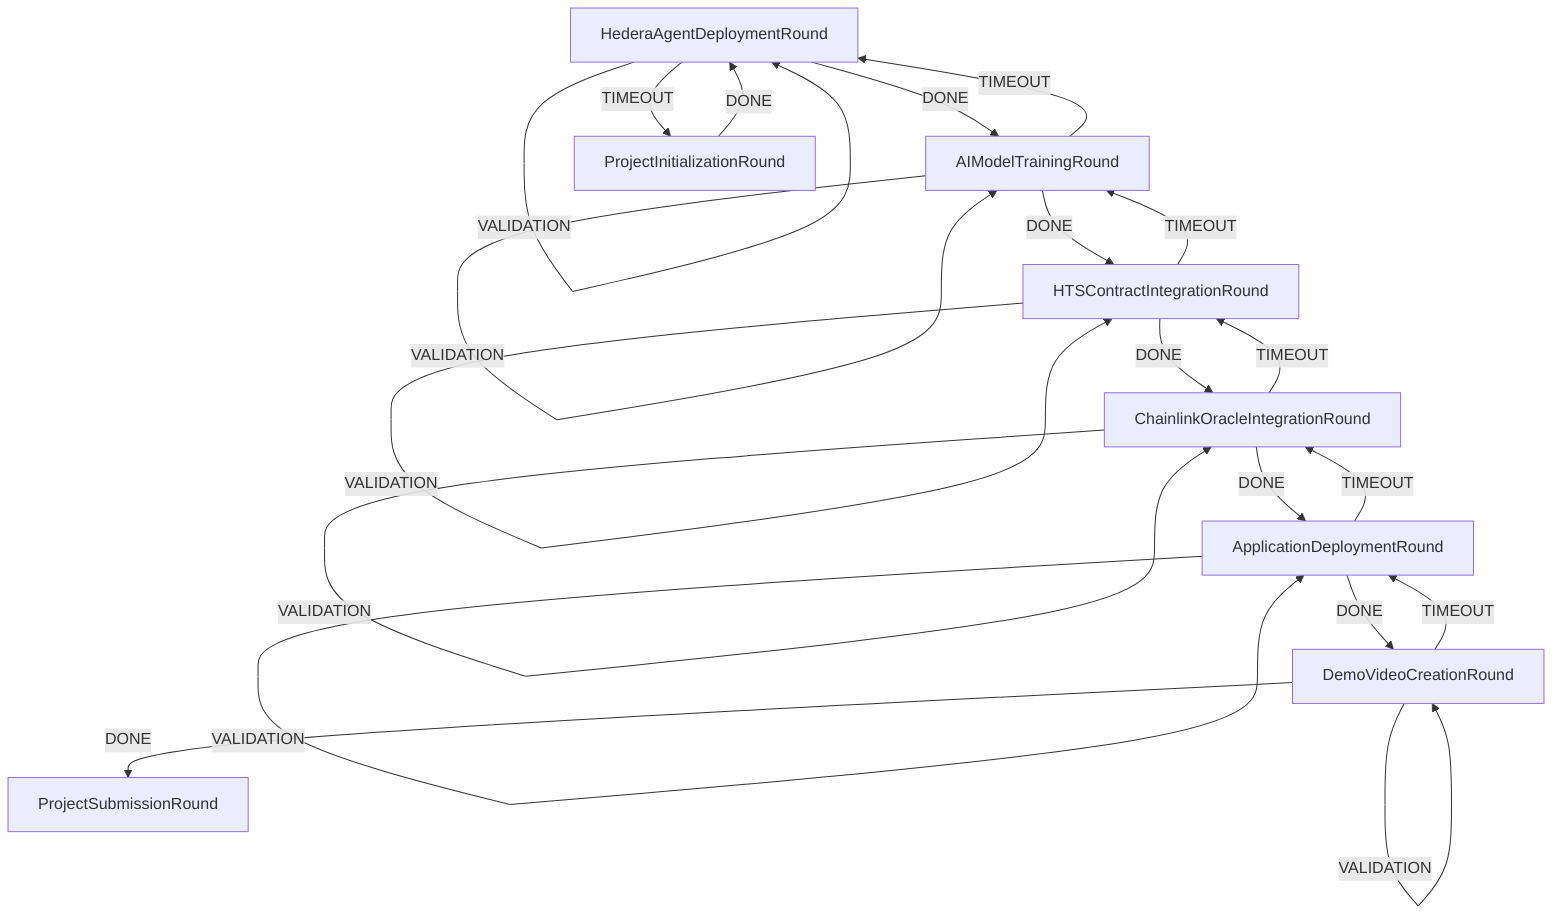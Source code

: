 graph TD
  HederaAgentDeploymentRound
  ChainlinkOracleIntegrationRound
  ProjectSubmissionRound
  HederaAgentDeploymentRound
  AIModelTrainingRound
  DemoVideoCreationRound
  ApplicationDeploymentRound
  ProjectInitializationRound
  HTSContractIntegrationRound
  ProjectInitializationRound -->|DONE| HederaAgentDeploymentRound
  HederaAgentDeploymentRound -->|DONE| AIModelTrainingRound
  HederaAgentDeploymentRound -->|ERROR| HederaAgentDeploymentRound
  HederaAgentDeploymentRound -->|TIMEOUT| ProjectInitializationRound
  HederaAgentDeploymentRound -->|VALIDATION| HederaAgentDeploymentRound
  AIModelTrainingRound -->|DONE| HTSContractIntegrationRound
  AIModelTrainingRound -->|ERROR| AIModelTrainingRound
  AIModelTrainingRound -->|TIMEOUT| HederaAgentDeploymentRound
  AIModelTrainingRound -->|VALIDATION| AIModelTrainingRound
  HTSContractIntegrationRound -->|DONE| ChainlinkOracleIntegrationRound
  HTSContractIntegrationRound -->|ERROR| HTSContractIntegrationRound
  HTSContractIntegrationRound -->|TIMEOUT| AIModelTrainingRound
  HTSContractIntegrationRound -->|VALIDATION| HTSContractIntegrationRound
  ChainlinkOracleIntegrationRound -->|DONE| ApplicationDeploymentRound
  ChainlinkOracleIntegrationRound -->|ERROR| ChainlinkOracleIntegrationRound
  ChainlinkOracleIntegrationRound -->|TIMEOUT| HTSContractIntegrationRound
  ChainlinkOracleIntegrationRound -->|VALIDATION| ChainlinkOracleIntegrationRound
  ApplicationDeploymentRound -->|DONE| DemoVideoCreationRound
  ApplicationDeploymentRound -->|ERROR| ApplicationDeploymentRound
  ApplicationDeploymentRound -->|TIMEOUT| ChainlinkOracleIntegrationRound
  ApplicationDeploymentRound -->|VALIDATION| ApplicationDeploymentRound
  DemoVideoCreationRound -->|DONE| ProjectSubmissionRound
  DemoVideoCreationRound -->|ERROR| DemoVideoCreationRound
  DemoVideoCreationRound -->|TIMEOUT| ApplicationDeploymentRound
  DemoVideoCreationRound -->|VALIDATION| DemoVideoCreationRound